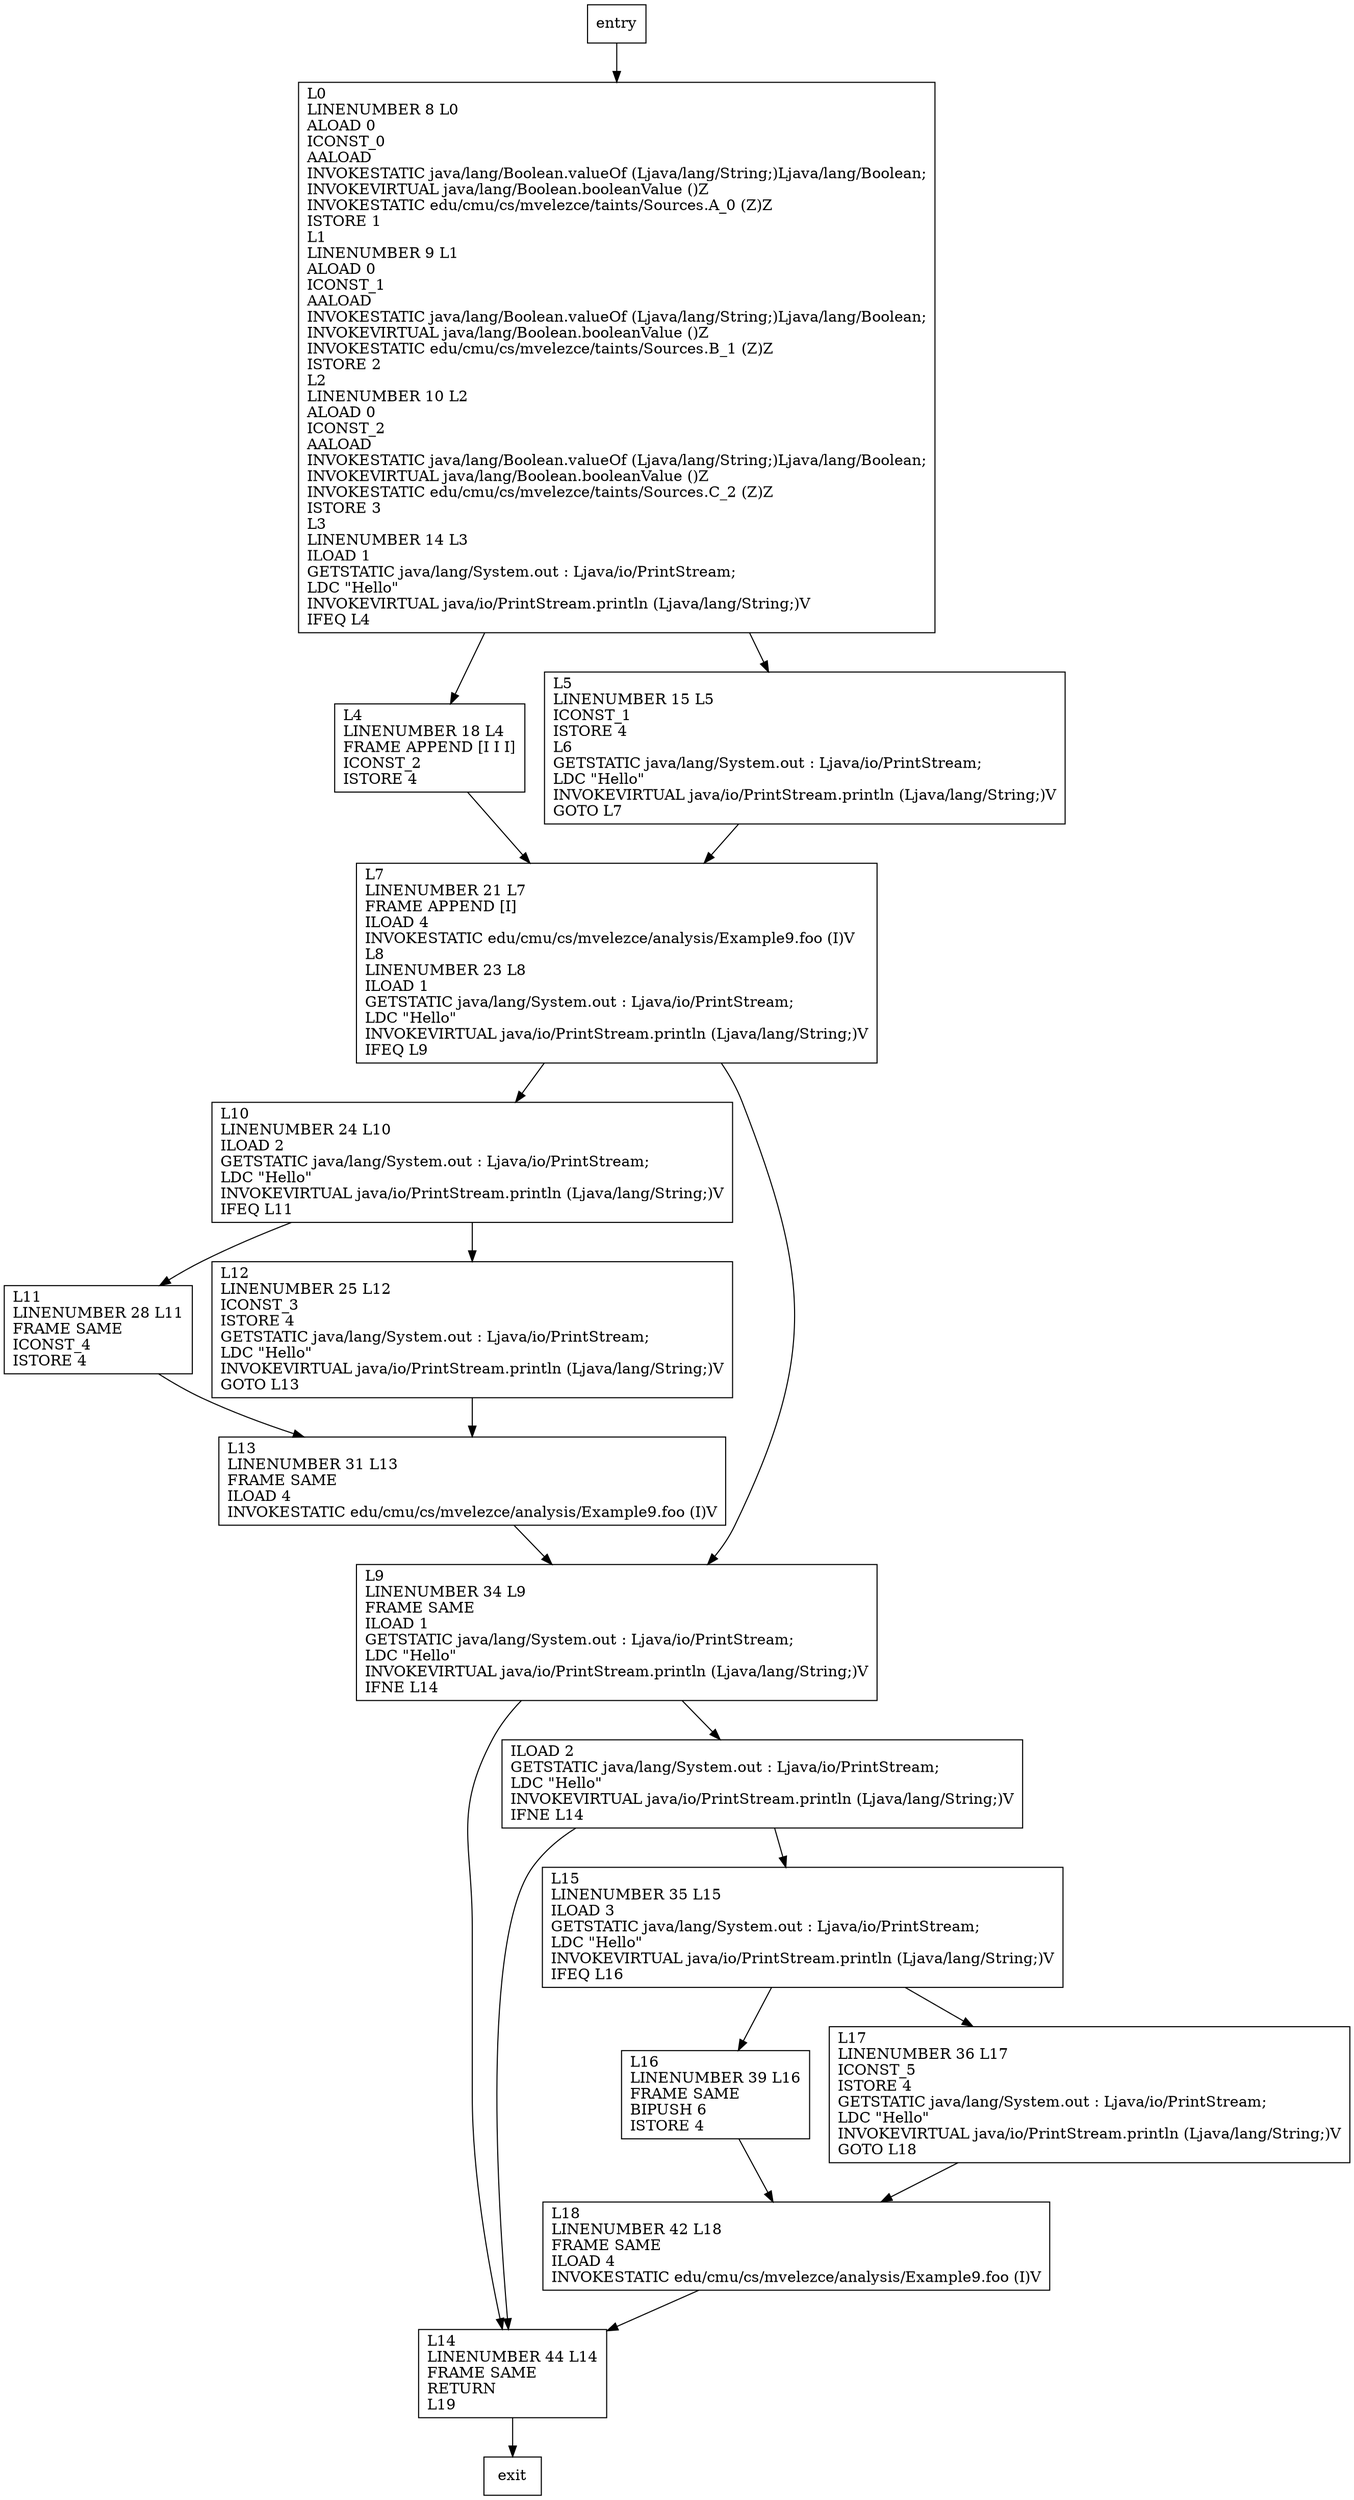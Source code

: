 digraph main {
node [shape=record];
890545344 [label="L13\lLINENUMBER 31 L13\lFRAME SAME\lILOAD 4\lINVOKESTATIC edu/cmu/cs/mvelezce/analysis/Example9.foo (I)V\l"];
929383713 [label="L18\lLINENUMBER 42 L18\lFRAME SAME\lILOAD 4\lINVOKESTATIC edu/cmu/cs/mvelezce/analysis/Example9.foo (I)V\l"];
552936351 [label="L4\lLINENUMBER 18 L4\lFRAME APPEND [I I I]\lICONST_2\lISTORE 4\l"];
2033968586 [label="L16\lLINENUMBER 39 L16\lFRAME SAME\lBIPUSH 6\lISTORE 4\l"];
702061917 [label="L11\lLINENUMBER 28 L11\lFRAME SAME\lICONST_4\lISTORE 4\l"];
1810742349 [label="L7\lLINENUMBER 21 L7\lFRAME APPEND [I]\lILOAD 4\lINVOKESTATIC edu/cmu/cs/mvelezce/analysis/Example9.foo (I)V\lL8\lLINENUMBER 23 L8\lILOAD 1\lGETSTATIC java/lang/System.out : Ljava/io/PrintStream;\lLDC \"Hello\"\lINVOKEVIRTUAL java/io/PrintStream.println (Ljava/lang/String;)V\lIFEQ L9\l"];
48208774 [label="L17\lLINENUMBER 36 L17\lICONST_5\lISTORE 4\lGETSTATIC java/lang/System.out : Ljava/io/PrintStream;\lLDC \"Hello\"\lINVOKEVIRTUAL java/io/PrintStream.println (Ljava/lang/String;)V\lGOTO L18\l"];
556488341 [label="L14\lLINENUMBER 44 L14\lFRAME SAME\lRETURN\lL19\l"];
1771667101 [label="L15\lLINENUMBER 35 L15\lILOAD 3\lGETSTATIC java/lang/System.out : Ljava/io/PrintStream;\lLDC \"Hello\"\lINVOKEVIRTUAL java/io/PrintStream.println (Ljava/lang/String;)V\lIFEQ L16\l"];
1471086700 [label="L5\lLINENUMBER 15 L5\lICONST_1\lISTORE 4\lL6\lGETSTATIC java/lang/System.out : Ljava/io/PrintStream;\lLDC \"Hello\"\lINVOKEVIRTUAL java/io/PrintStream.println (Ljava/lang/String;)V\lGOTO L7\l"];
423583818 [label="L0\lLINENUMBER 8 L0\lALOAD 0\lICONST_0\lAALOAD\lINVOKESTATIC java/lang/Boolean.valueOf (Ljava/lang/String;)Ljava/lang/Boolean;\lINVOKEVIRTUAL java/lang/Boolean.booleanValue ()Z\lINVOKESTATIC edu/cmu/cs/mvelezce/taints/Sources.A_0 (Z)Z\lISTORE 1\lL1\lLINENUMBER 9 L1\lALOAD 0\lICONST_1\lAALOAD\lINVOKESTATIC java/lang/Boolean.valueOf (Ljava/lang/String;)Ljava/lang/Boolean;\lINVOKEVIRTUAL java/lang/Boolean.booleanValue ()Z\lINVOKESTATIC edu/cmu/cs/mvelezce/taints/Sources.B_1 (Z)Z\lISTORE 2\lL2\lLINENUMBER 10 L2\lALOAD 0\lICONST_2\lAALOAD\lINVOKESTATIC java/lang/Boolean.valueOf (Ljava/lang/String;)Ljava/lang/Boolean;\lINVOKEVIRTUAL java/lang/Boolean.booleanValue ()Z\lINVOKESTATIC edu/cmu/cs/mvelezce/taints/Sources.C_2 (Z)Z\lISTORE 3\lL3\lLINENUMBER 14 L3\lILOAD 1\lGETSTATIC java/lang/System.out : Ljava/io/PrintStream;\lLDC \"Hello\"\lINVOKEVIRTUAL java/io/PrintStream.println (Ljava/lang/String;)V\lIFEQ L4\l"];
71706941 [label="ILOAD 2\lGETSTATIC java/lang/System.out : Ljava/io/PrintStream;\lLDC \"Hello\"\lINVOKEVIRTUAL java/io/PrintStream.println (Ljava/lang/String;)V\lIFNE L14\l"];
802243390 [label="L12\lLINENUMBER 25 L12\lICONST_3\lISTORE 4\lGETSTATIC java/lang/System.out : Ljava/io/PrintStream;\lLDC \"Hello\"\lINVOKEVIRTUAL java/io/PrintStream.println (Ljava/lang/String;)V\lGOTO L13\l"];
13803304 [label="L10\lLINENUMBER 24 L10\lILOAD 2\lGETSTATIC java/lang/System.out : Ljava/io/PrintStream;\lLDC \"Hello\"\lINVOKEVIRTUAL java/io/PrintStream.println (Ljava/lang/String;)V\lIFEQ L11\l"];
154319946 [label="L9\lLINENUMBER 34 L9\lFRAME SAME\lILOAD 1\lGETSTATIC java/lang/System.out : Ljava/io/PrintStream;\lLDC \"Hello\"\lINVOKEVIRTUAL java/io/PrintStream.println (Ljava/lang/String;)V\lIFNE L14\l"];
entry;
exit;
890545344 -> 154319946;
929383713 -> 556488341;
552936351 -> 1810742349;
2033968586 -> 929383713;
entry -> 423583818;
702061917 -> 890545344;
1810742349 -> 13803304;
1810742349 -> 154319946;
48208774 -> 929383713;
556488341 -> exit;
1771667101 -> 48208774;
1771667101 -> 2033968586;
1471086700 -> 1810742349;
423583818 -> 552936351;
423583818 -> 1471086700;
71706941 -> 556488341;
71706941 -> 1771667101;
802243390 -> 890545344;
13803304 -> 702061917;
13803304 -> 802243390;
154319946 -> 556488341;
154319946 -> 71706941;
}
